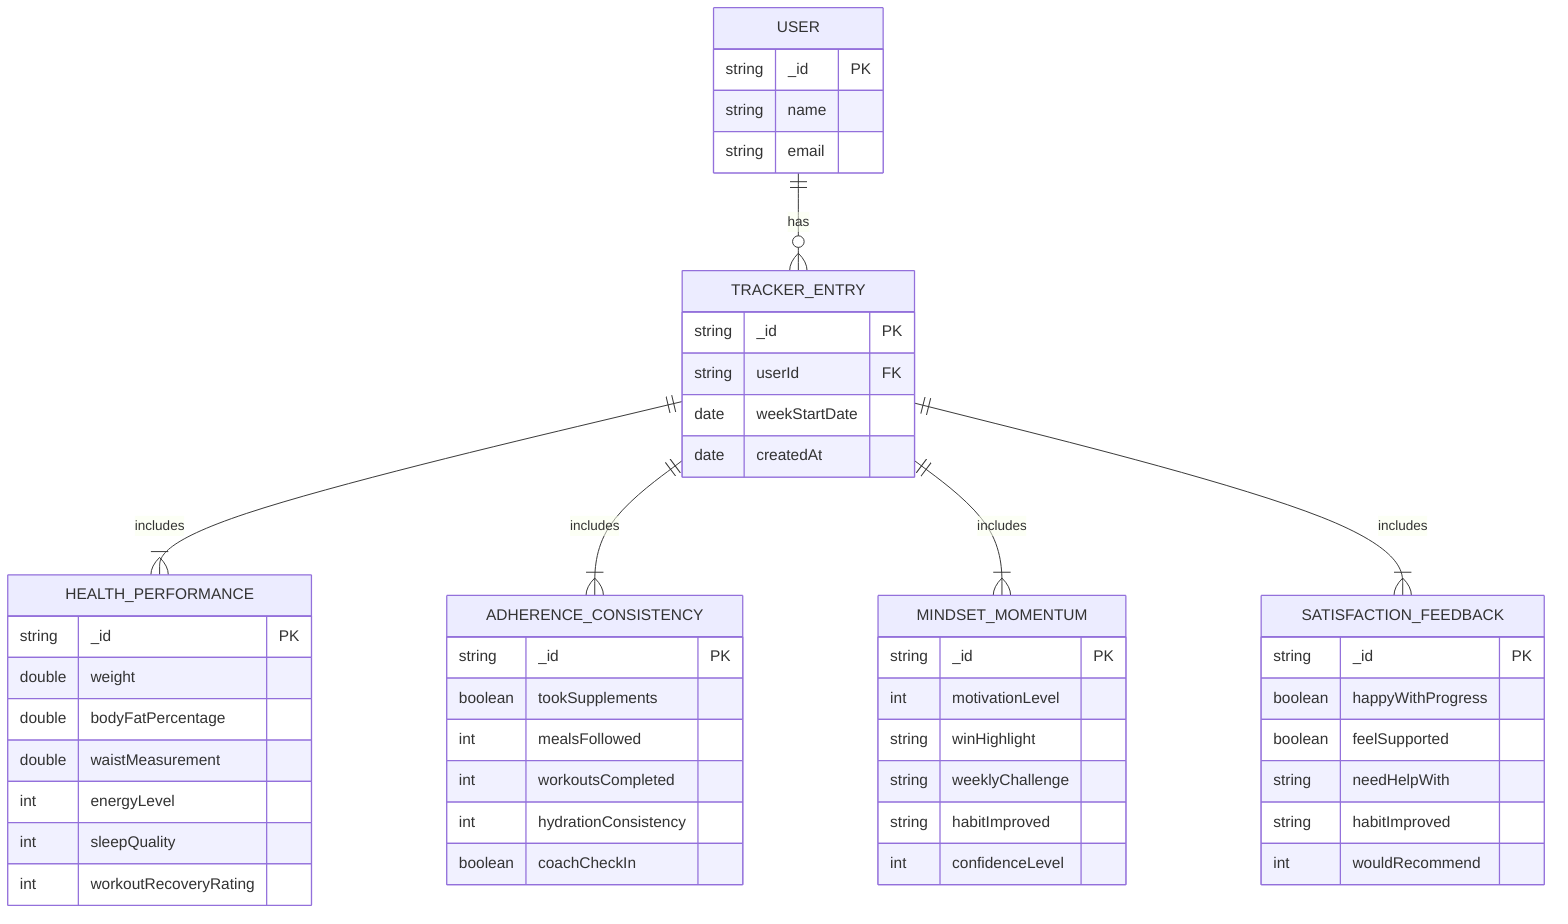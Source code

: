 erDiagram
    USER ||--o{ TRACKER_ENTRY : has
    TRACKER_ENTRY ||--|{ HEALTH_PERFORMANCE : includes
    TRACKER_ENTRY ||--|{ ADHERENCE_CONSISTENCY : includes
    TRACKER_ENTRY ||--|{ MINDSET_MOMENTUM : includes
    TRACKER_ENTRY ||--|{ SATISFACTION_FEEDBACK : includes

    USER {
        string _id PK
        string name
        string email
    }

    TRACKER_ENTRY {
        string _id PK
        string userId FK
        date weekStartDate
        date createdAt
    }

    HEALTH_PERFORMANCE {
        string _id PK
        double weight
        double bodyFatPercentage
        double waistMeasurement
        int energyLevel
        int sleepQuality
        int workoutRecoveryRating
    }

    ADHERENCE_CONSISTENCY {
        string _id PK
        boolean tookSupplements
        int mealsFollowed
        int workoutsCompleted
        int hydrationConsistency
        boolean coachCheckIn
    }

    MINDSET_MOMENTUM {
        string _id PK
        int motivationLevel
        string winHighlight
        string weeklyChallenge
        string habitImproved
        int confidenceLevel
    }

    SATISFACTION_FEEDBACK {
        string _id PK
        boolean happyWithProgress
        boolean feelSupported
        string needHelpWith
        string habitImproved
        int wouldRecommend
    }